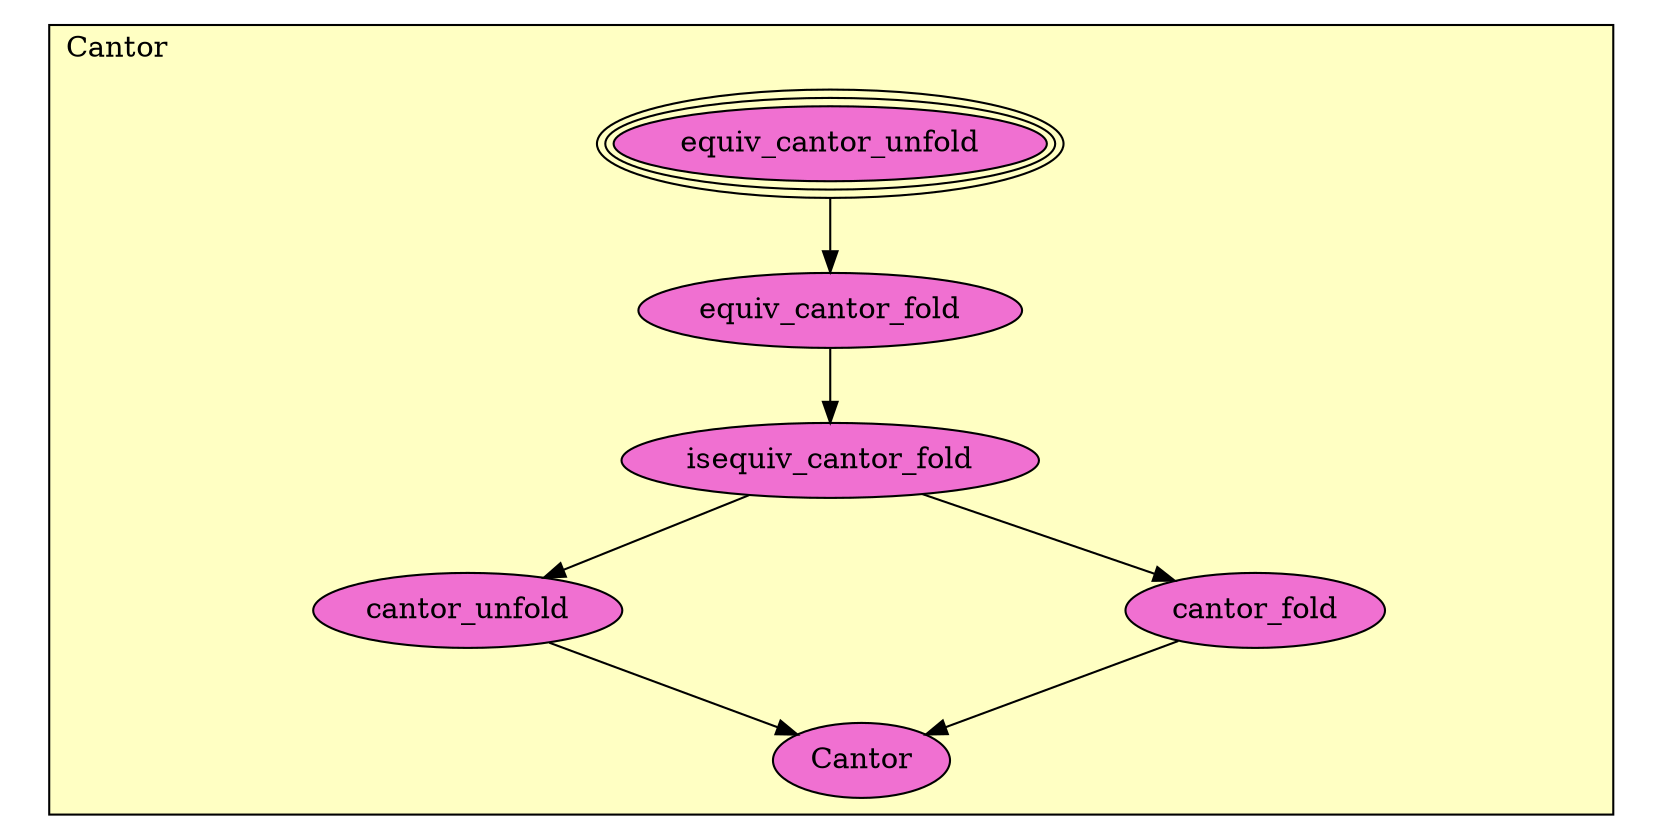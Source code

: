 digraph HoTT_Spaces_Cantor {
  graph [ratio=0.5]
  node [style=filled]
Cantor_equiv_cantor_unfold [label="equiv_cantor_unfold", URL=<Cantor.html#equiv_cantor_unfold>, peripheries=3, fillcolor="#F070D1"] ;
Cantor_equiv_cantor_fold [label="equiv_cantor_fold", URL=<Cantor.html#equiv_cantor_fold>, fillcolor="#F070D1"] ;
Cantor_isequiv_cantor_fold [label="isequiv_cantor_fold", URL=<Cantor.html#isequiv_cantor_fold>, fillcolor="#F070D1"] ;
Cantor_cantor_unfold [label="cantor_unfold", URL=<Cantor.html#cantor_unfold>, fillcolor="#F070D1"] ;
Cantor_cantor_fold [label="cantor_fold", URL=<Cantor.html#cantor_fold>, fillcolor="#F070D1"] ;
Cantor_Cantor [label="Cantor", URL=<Cantor.html#Cantor>, fillcolor="#F070D1"] ;
  Cantor_equiv_cantor_unfold -> Cantor_equiv_cantor_fold [] ;
  Cantor_equiv_cantor_fold -> Cantor_isequiv_cantor_fold [] ;
  Cantor_isequiv_cantor_fold -> Cantor_cantor_unfold [] ;
  Cantor_isequiv_cantor_fold -> Cantor_cantor_fold [] ;
  Cantor_cantor_unfold -> Cantor_Cantor [] ;
  Cantor_cantor_fold -> Cantor_Cantor [] ;
subgraph cluster_Cantor { label="Cantor"; fillcolor="#FFFFC3"; labeljust=l; style=filled 
Cantor_Cantor; Cantor_cantor_fold; Cantor_cantor_unfold; Cantor_isequiv_cantor_fold; Cantor_equiv_cantor_fold; Cantor_equiv_cantor_unfold; };
} /* END */
